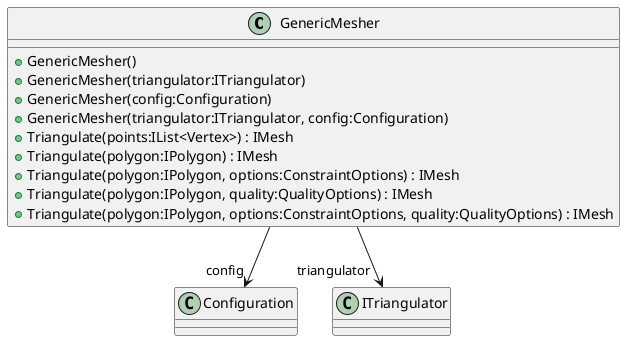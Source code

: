 @startuml
class GenericMesher {
    + GenericMesher()
    + GenericMesher(triangulator:ITriangulator)
    + GenericMesher(config:Configuration)
    + GenericMesher(triangulator:ITriangulator, config:Configuration)
    + Triangulate(points:IList<Vertex>) : IMesh
    + Triangulate(polygon:IPolygon) : IMesh
    + Triangulate(polygon:IPolygon, options:ConstraintOptions) : IMesh
    + Triangulate(polygon:IPolygon, quality:QualityOptions) : IMesh
    + Triangulate(polygon:IPolygon, options:ConstraintOptions, quality:QualityOptions) : IMesh
}
GenericMesher --> "config" Configuration
GenericMesher --> "triangulator" ITriangulator
@enduml
